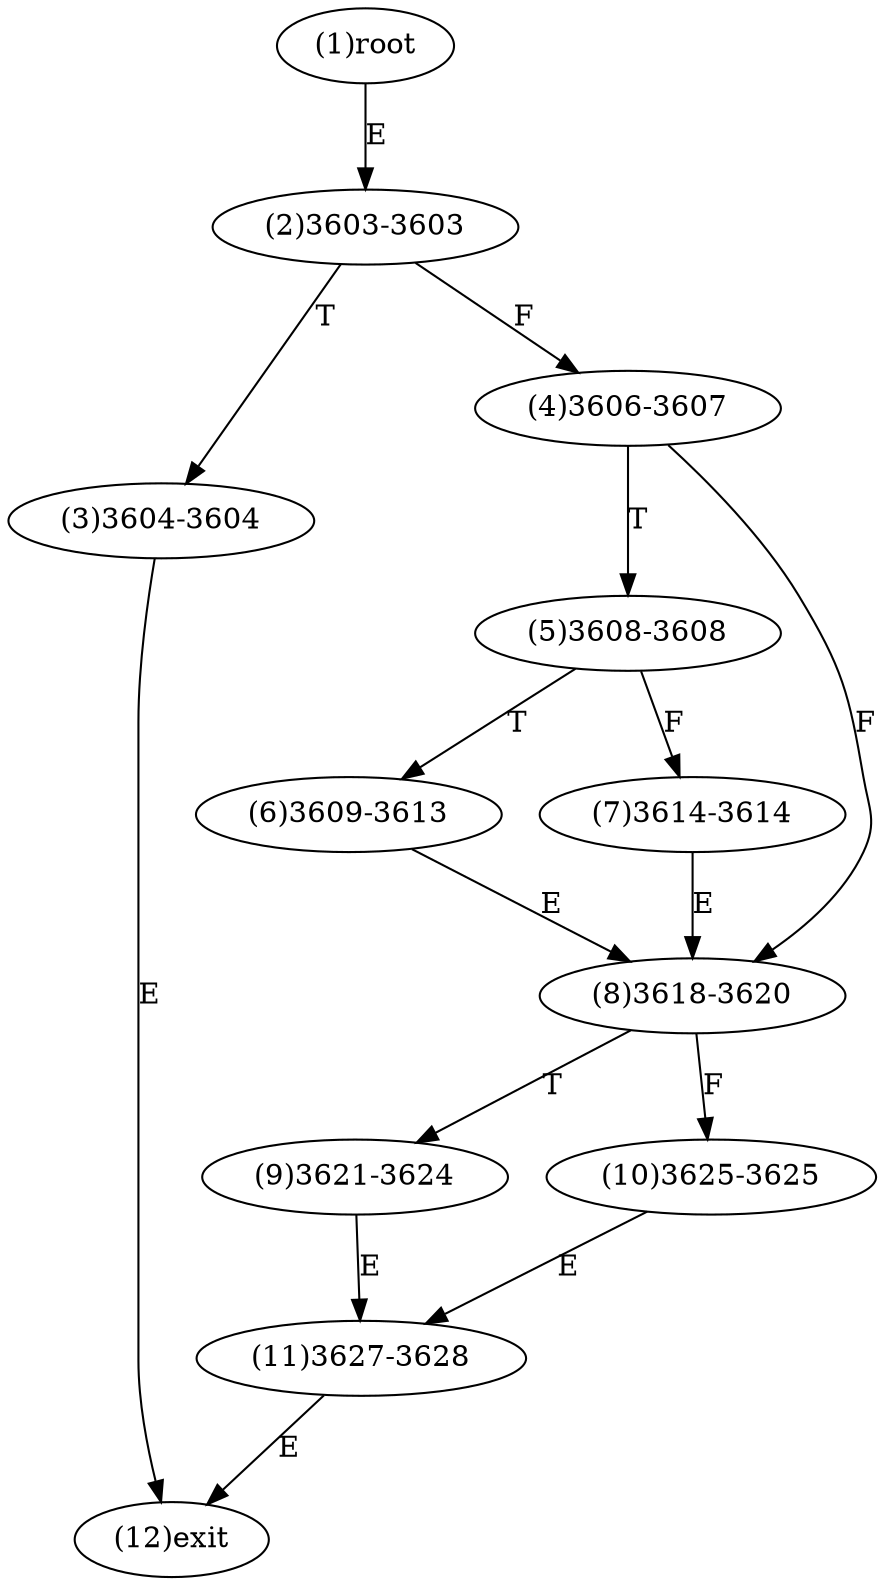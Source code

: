 digraph "" { 
1[ label="(1)root"];
2[ label="(2)3603-3603"];
3[ label="(3)3604-3604"];
4[ label="(4)3606-3607"];
5[ label="(5)3608-3608"];
6[ label="(6)3609-3613"];
7[ label="(7)3614-3614"];
8[ label="(8)3618-3620"];
9[ label="(9)3621-3624"];
10[ label="(10)3625-3625"];
11[ label="(11)3627-3628"];
12[ label="(12)exit"];
1->2[ label="E"];
2->4[ label="F"];
2->3[ label="T"];
3->12[ label="E"];
4->8[ label="F"];
4->5[ label="T"];
5->7[ label="F"];
5->6[ label="T"];
6->8[ label="E"];
7->8[ label="E"];
8->10[ label="F"];
8->9[ label="T"];
9->11[ label="E"];
10->11[ label="E"];
11->12[ label="E"];
}